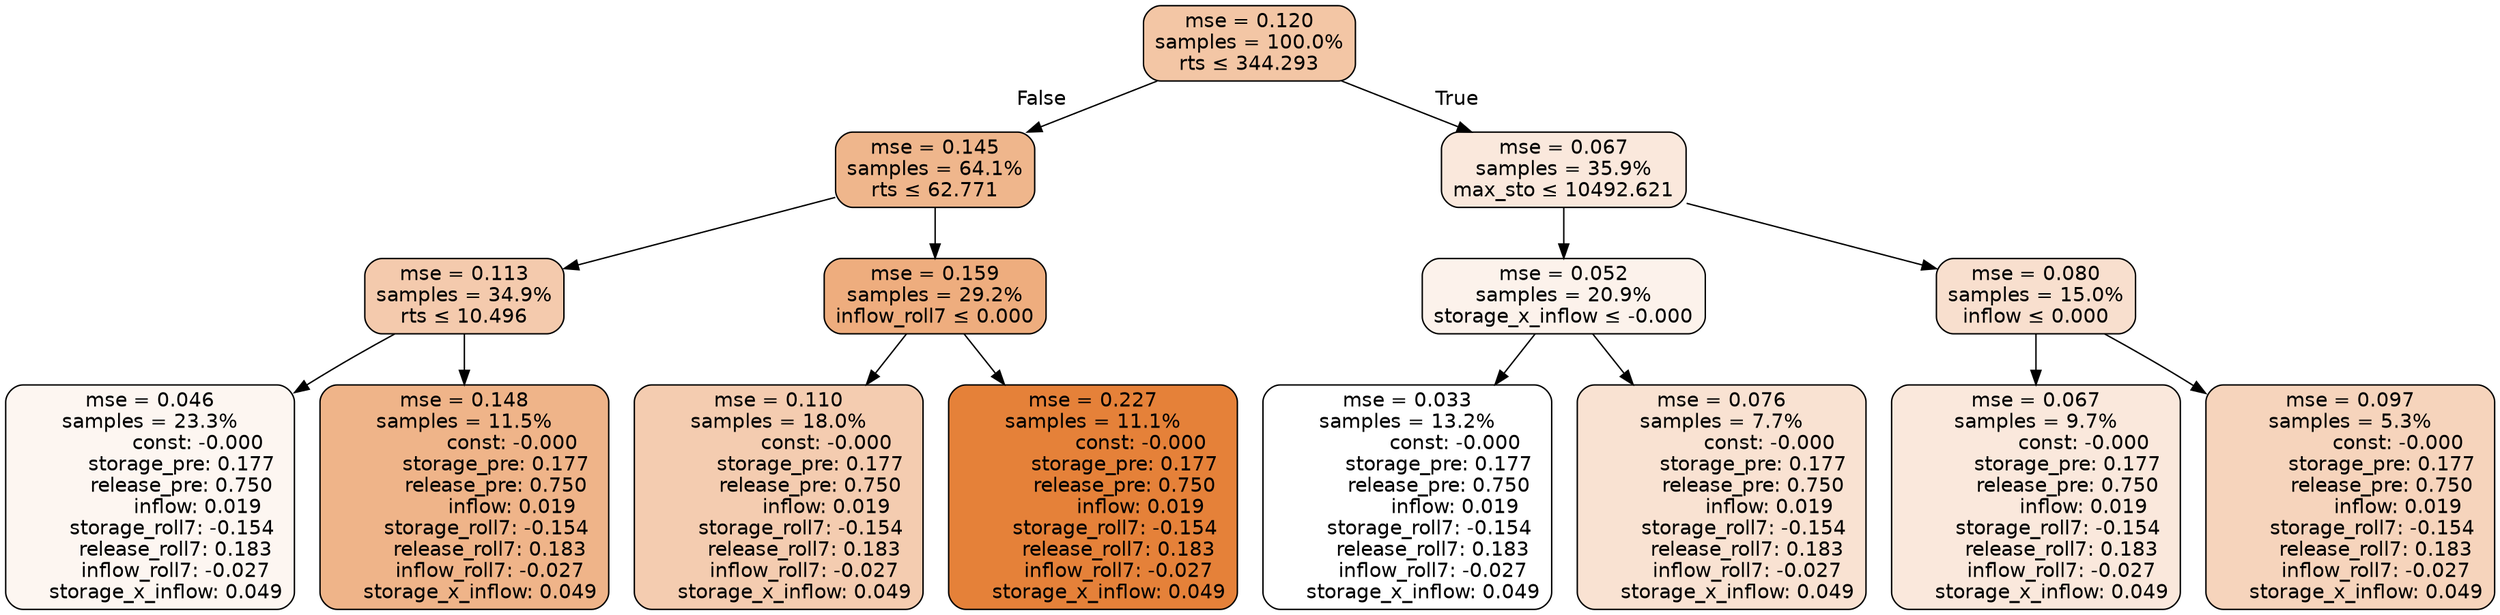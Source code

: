 digraph tree {
node [shape=rectangle, style="filled, rounded", color="black", fontname=helvetica] ;
edge [fontname=helvetica] ;
	"0" [label="mse = 0.120
samples = 100.0%
rts &le; 344.293", fillcolor="#f3c6a5"]
	"1" [label="mse = 0.145
samples = 64.1%
rts &le; 62.771", fillcolor="#efb68c"]
	"2" [label="mse = 0.113
samples = 34.9%
rts &le; 10.496", fillcolor="#f4caad"]
	"3" [label="mse = 0.046
samples = 23.3%
               const: -0.000
          storage_pre: 0.177
          release_pre: 0.750
               inflow: 0.019
       storage_roll7: -0.154
        release_roll7: 0.183
        inflow_roll7: -0.027
     storage_x_inflow: 0.049", fillcolor="#fdf6f1"]
	"4" [label="mse = 0.148
samples = 11.5%
               const: -0.000
          storage_pre: 0.177
          release_pre: 0.750
               inflow: 0.019
       storage_roll7: -0.154
        release_roll7: 0.183
        inflow_roll7: -0.027
     storage_x_inflow: 0.049", fillcolor="#efb489"]
	"5" [label="mse = 0.159
samples = 29.2%
inflow_roll7 &le; 0.000", fillcolor="#eead7e"]
	"6" [label="mse = 0.110
samples = 18.0%
               const: -0.000
          storage_pre: 0.177
          release_pre: 0.750
               inflow: 0.019
       storage_roll7: -0.154
        release_roll7: 0.183
        inflow_roll7: -0.027
     storage_x_inflow: 0.049", fillcolor="#f4ccb0"]
	"7" [label="mse = 0.227
samples = 11.1%
               const: -0.000
          storage_pre: 0.177
          release_pre: 0.750
               inflow: 0.019
       storage_roll7: -0.154
        release_roll7: 0.183
        inflow_roll7: -0.027
     storage_x_inflow: 0.049", fillcolor="#e58139"]
	"8" [label="mse = 0.067
samples = 35.9%
max_sto &le; 10492.621", fillcolor="#fae8dc"]
	"9" [label="mse = 0.052
samples = 20.9%
storage_x_inflow &le; -0.000", fillcolor="#fcf2eb"]
	"10" [label="mse = 0.033
samples = 13.2%
               const: -0.000
          storage_pre: 0.177
          release_pre: 0.750
               inflow: 0.019
       storage_roll7: -0.154
        release_roll7: 0.183
        inflow_roll7: -0.027
     storage_x_inflow: 0.049", fillcolor="#ffffff"]
	"11" [label="mse = 0.076
samples = 7.7%
               const: -0.000
          storage_pre: 0.177
          release_pre: 0.750
               inflow: 0.019
       storage_roll7: -0.154
        release_roll7: 0.183
        inflow_roll7: -0.027
     storage_x_inflow: 0.049", fillcolor="#f9e2d2"]
	"12" [label="mse = 0.080
samples = 15.0%
inflow &le; 0.000", fillcolor="#f8dfce"]
	"13" [label="mse = 0.067
samples = 9.7%
               const: -0.000
          storage_pre: 0.177
          release_pre: 0.750
               inflow: 0.019
       storage_roll7: -0.154
        release_roll7: 0.183
        inflow_roll7: -0.027
     storage_x_inflow: 0.049", fillcolor="#fae8dc"]
	"14" [label="mse = 0.097
samples = 5.3%
               const: -0.000
          storage_pre: 0.177
          release_pre: 0.750
               inflow: 0.019
       storage_roll7: -0.154
        release_roll7: 0.183
        inflow_roll7: -0.027
     storage_x_inflow: 0.049", fillcolor="#f6d4bc"]

	"0" -> "1" [labeldistance=2.5, labelangle=45, headlabel="False"]
	"1" -> "2"
	"2" -> "3"
	"2" -> "4"
	"1" -> "5"
	"5" -> "6"
	"5" -> "7"
	"0" -> "8" [labeldistance=2.5, labelangle=-45, headlabel="True"]
	"8" -> "9"
	"9" -> "10"
	"9" -> "11"
	"8" -> "12"
	"12" -> "13"
	"12" -> "14"
}